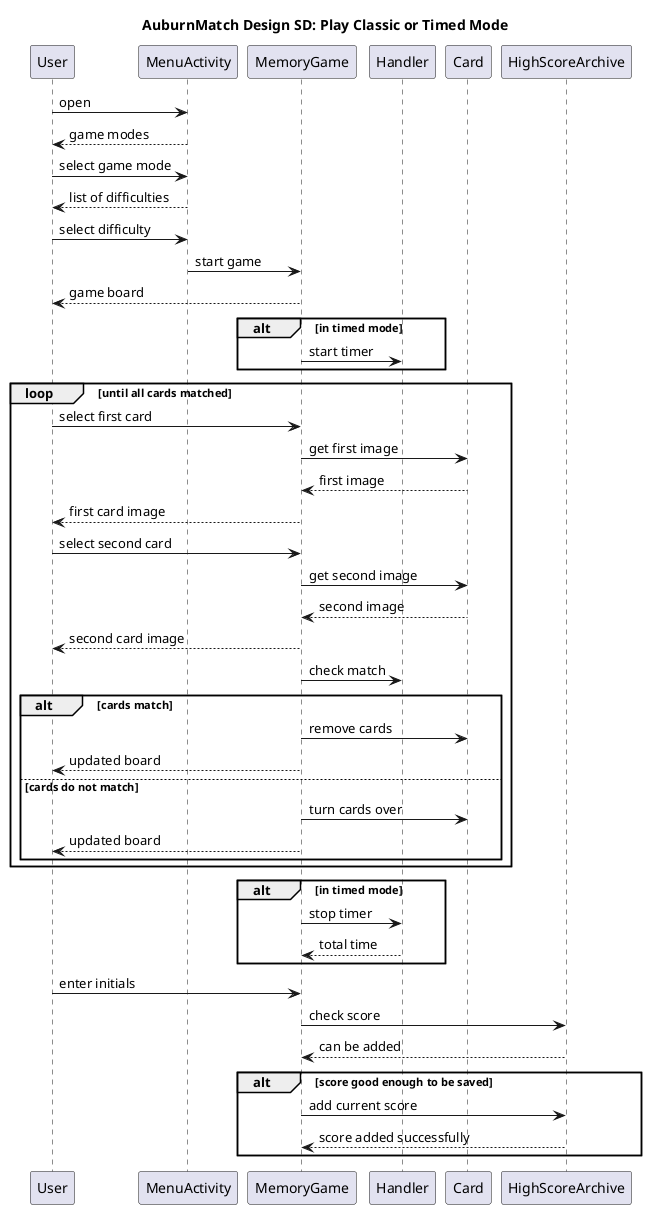 @startuml
title AuburnMatch Design SD: Play Classic or Timed Mode

User -> MenuActivity : open
User <-- MenuActivity : game modes
User -> MenuActivity : select game mode
User <-- MenuActivity : list of difficulties
User -> MenuActivity : select difficulty
MenuActivity -> MemoryGame : start game
User <-- MemoryGame : game board
alt in timed mode
MemoryGame -> Handler : start timer
end
loop until all cards matched
User -> MemoryGame: select first card
MemoryGame -> Card : get first image
MemoryGame <-- Card : first image
User <-- MemoryGame : first card image
User -> MemoryGame : select second card
MemoryGame -> Card : get second image
MemoryGame <-- Card : second image
User <-- MemoryGame : second card image
MemoryGame -> Handler : check match
alt cards match
MemoryGame -> Card : remove cards
User <-- MemoryGame : updated board
else cards do not match
MemoryGame -> Card : turn cards over
User <-- MemoryGame : updated board
end
end
alt in timed mode
MemoryGame -> Handler : stop timer
MemoryGame <-- Handler : total time
end
User -> MemoryGame : enter initials
MemoryGame -> HighScoreArchive : check score
MemoryGame <-- HighScoreArchive : can be added
alt score good enough to be saved
MemoryGame -> HighScoreArchive : add current score
MemoryGame <-- HighScoreArchive : score added successfully
end

@enduml